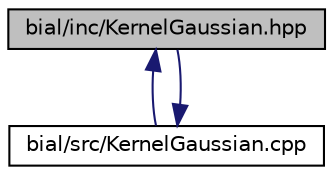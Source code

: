 digraph "bial/inc/KernelGaussian.hpp"
{
  edge [fontname="Helvetica",fontsize="10",labelfontname="Helvetica",labelfontsize="10"];
  node [fontname="Helvetica",fontsize="10",shape=record];
  Node1 [label="bial/inc/KernelGaussian.hpp",height=0.2,width=0.4,color="black", fillcolor="grey75", style="filled", fontcolor="black"];
  Node1 -> Node2 [dir="back",color="midnightblue",fontsize="10",style="solid",fontname="Helvetica"];
  Node2 [label="bial/src/KernelGaussian.cpp",height=0.2,width=0.4,color="black", fillcolor="white", style="filled",URL="$_kernel_gaussian_8cpp.html"];
  Node2 -> Node1 [dir="back",color="midnightblue",fontsize="10",style="solid",fontname="Helvetica"];
}
